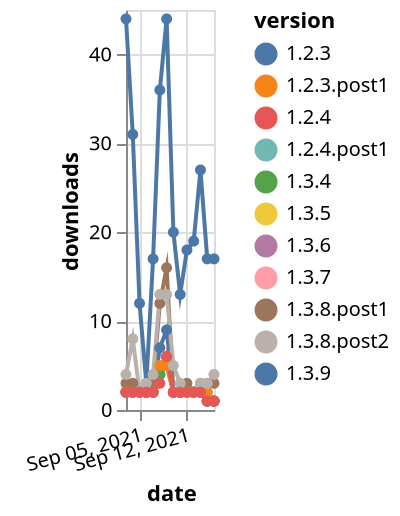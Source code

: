 {"$schema": "https://vega.github.io/schema/vega-lite/v5.json", "description": "A simple bar chart with embedded data.", "data": {"values": [{"date": "2021-09-03", "total": 1798, "delta": 2, "version": "1.3.6"}, {"date": "2021-09-04", "total": 1800, "delta": 2, "version": "1.3.6"}, {"date": "2021-09-05", "total": 1802, "delta": 2, "version": "1.3.6"}, {"date": "2021-09-06", "total": 1804, "delta": 2, "version": "1.3.6"}, {"date": "2021-09-07", "total": 1806, "delta": 2, "version": "1.3.6"}, {"date": "2021-09-08", "total": 1810, "delta": 4, "version": "1.3.6"}, {"date": "2021-09-09", "total": 1816, "delta": 6, "version": "1.3.6"}, {"date": "2021-09-10", "total": 1818, "delta": 2, "version": "1.3.6"}, {"date": "2021-09-11", "total": 1820, "delta": 2, "version": "1.3.6"}, {"date": "2021-09-12", "total": 1822, "delta": 2, "version": "1.3.6"}, {"date": "2021-09-13", "total": 1824, "delta": 2, "version": "1.3.6"}, {"date": "2021-09-14", "total": 1826, "delta": 2, "version": "1.3.6"}, {"date": "2021-09-15", "total": 1827, "delta": 1, "version": "1.3.6"}, {"date": "2021-09-16", "total": 1828, "delta": 1, "version": "1.3.6"}, {"date": "2021-09-03", "total": 414, "delta": 44, "version": "1.3.9"}, {"date": "2021-09-04", "total": 445, "delta": 31, "version": "1.3.9"}, {"date": "2021-09-05", "total": 457, "delta": 12, "version": "1.3.9"}, {"date": "2021-09-06", "total": 460, "delta": 3, "version": "1.3.9"}, {"date": "2021-09-07", "total": 477, "delta": 17, "version": "1.3.9"}, {"date": "2021-09-08", "total": 513, "delta": 36, "version": "1.3.9"}, {"date": "2021-09-09", "total": 557, "delta": 44, "version": "1.3.9"}, {"date": "2021-09-10", "total": 577, "delta": 20, "version": "1.3.9"}, {"date": "2021-09-11", "total": 590, "delta": 13, "version": "1.3.9"}, {"date": "2021-09-12", "total": 608, "delta": 18, "version": "1.3.9"}, {"date": "2021-09-13", "total": 627, "delta": 19, "version": "1.3.9"}, {"date": "2021-09-14", "total": 654, "delta": 27, "version": "1.3.9"}, {"date": "2021-09-15", "total": 671, "delta": 17, "version": "1.3.9"}, {"date": "2021-09-16", "total": 688, "delta": 17, "version": "1.3.9"}, {"date": "2021-09-03", "total": 1571, "delta": 2, "version": "1.3.5"}, {"date": "2021-09-04", "total": 1573, "delta": 2, "version": "1.3.5"}, {"date": "2021-09-05", "total": 1575, "delta": 2, "version": "1.3.5"}, {"date": "2021-09-06", "total": 1577, "delta": 2, "version": "1.3.5"}, {"date": "2021-09-07", "total": 1579, "delta": 2, "version": "1.3.5"}, {"date": "2021-09-08", "total": 1583, "delta": 4, "version": "1.3.5"}, {"date": "2021-09-09", "total": 1589, "delta": 6, "version": "1.3.5"}, {"date": "2021-09-10", "total": 1591, "delta": 2, "version": "1.3.5"}, {"date": "2021-09-11", "total": 1593, "delta": 2, "version": "1.3.5"}, {"date": "2021-09-12", "total": 1595, "delta": 2, "version": "1.3.5"}, {"date": "2021-09-13", "total": 1597, "delta": 2, "version": "1.3.5"}, {"date": "2021-09-14", "total": 1599, "delta": 2, "version": "1.3.5"}, {"date": "2021-09-15", "total": 1600, "delta": 1, "version": "1.3.5"}, {"date": "2021-09-16", "total": 1601, "delta": 1, "version": "1.3.5"}, {"date": "2021-09-03", "total": 1373, "delta": 2, "version": "1.3.7"}, {"date": "2021-09-04", "total": 1375, "delta": 2, "version": "1.3.7"}, {"date": "2021-09-05", "total": 1377, "delta": 2, "version": "1.3.7"}, {"date": "2021-09-06", "total": 1379, "delta": 2, "version": "1.3.7"}, {"date": "2021-09-07", "total": 1381, "delta": 2, "version": "1.3.7"}, {"date": "2021-09-08", "total": 1385, "delta": 4, "version": "1.3.7"}, {"date": "2021-09-09", "total": 1391, "delta": 6, "version": "1.3.7"}, {"date": "2021-09-10", "total": 1393, "delta": 2, "version": "1.3.7"}, {"date": "2021-09-11", "total": 1395, "delta": 2, "version": "1.3.7"}, {"date": "2021-09-12", "total": 1397, "delta": 2, "version": "1.3.7"}, {"date": "2021-09-13", "total": 1399, "delta": 2, "version": "1.3.7"}, {"date": "2021-09-14", "total": 1401, "delta": 2, "version": "1.3.7"}, {"date": "2021-09-15", "total": 1402, "delta": 1, "version": "1.3.7"}, {"date": "2021-09-16", "total": 1403, "delta": 1, "version": "1.3.7"}, {"date": "2021-09-03", "total": 2587, "delta": 2, "version": "1.2.4.post1"}, {"date": "2021-09-04", "total": 2589, "delta": 2, "version": "1.2.4.post1"}, {"date": "2021-09-05", "total": 2591, "delta": 2, "version": "1.2.4.post1"}, {"date": "2021-09-06", "total": 2593, "delta": 2, "version": "1.2.4.post1"}, {"date": "2021-09-07", "total": 2595, "delta": 2, "version": "1.2.4.post1"}, {"date": "2021-09-08", "total": 2600, "delta": 5, "version": "1.2.4.post1"}, {"date": "2021-09-09", "total": 2605, "delta": 5, "version": "1.2.4.post1"}, {"date": "2021-09-10", "total": 2607, "delta": 2, "version": "1.2.4.post1"}, {"date": "2021-09-11", "total": 2609, "delta": 2, "version": "1.2.4.post1"}, {"date": "2021-09-12", "total": 2611, "delta": 2, "version": "1.2.4.post1"}, {"date": "2021-09-13", "total": 2613, "delta": 2, "version": "1.2.4.post1"}, {"date": "2021-09-14", "total": 2615, "delta": 2, "version": "1.2.4.post1"}, {"date": "2021-09-15", "total": 2617, "delta": 2, "version": "1.2.4.post1"}, {"date": "2021-09-16", "total": 2618, "delta": 1, "version": "1.2.4.post1"}, {"date": "2021-09-03", "total": 2152, "delta": 2, "version": "1.3.4"}, {"date": "2021-09-04", "total": 2154, "delta": 2, "version": "1.3.4"}, {"date": "2021-09-05", "total": 2156, "delta": 2, "version": "1.3.4"}, {"date": "2021-09-06", "total": 2158, "delta": 2, "version": "1.3.4"}, {"date": "2021-09-07", "total": 2160, "delta": 2, "version": "1.3.4"}, {"date": "2021-09-08", "total": 2164, "delta": 4, "version": "1.3.4"}, {"date": "2021-09-09", "total": 2170, "delta": 6, "version": "1.3.4"}, {"date": "2021-09-10", "total": 2172, "delta": 2, "version": "1.3.4"}, {"date": "2021-09-11", "total": 2174, "delta": 2, "version": "1.3.4"}, {"date": "2021-09-12", "total": 2176, "delta": 2, "version": "1.3.4"}, {"date": "2021-09-13", "total": 2178, "delta": 2, "version": "1.3.4"}, {"date": "2021-09-14", "total": 2180, "delta": 2, "version": "1.3.4"}, {"date": "2021-09-15", "total": 2181, "delta": 1, "version": "1.3.4"}, {"date": "2021-09-16", "total": 2182, "delta": 1, "version": "1.3.4"}, {"date": "2021-09-03", "total": 4132, "delta": 2, "version": "1.2.3"}, {"date": "2021-09-04", "total": 4134, "delta": 2, "version": "1.2.3"}, {"date": "2021-09-05", "total": 4136, "delta": 2, "version": "1.2.3"}, {"date": "2021-09-06", "total": 4138, "delta": 2, "version": "1.2.3"}, {"date": "2021-09-07", "total": 4140, "delta": 2, "version": "1.2.3"}, {"date": "2021-09-08", "total": 4147, "delta": 7, "version": "1.2.3"}, {"date": "2021-09-09", "total": 4156, "delta": 9, "version": "1.2.3"}, {"date": "2021-09-10", "total": 4158, "delta": 2, "version": "1.2.3"}, {"date": "2021-09-11", "total": 4160, "delta": 2, "version": "1.2.3"}, {"date": "2021-09-12", "total": 4162, "delta": 2, "version": "1.2.3"}, {"date": "2021-09-13", "total": 4164, "delta": 2, "version": "1.2.3"}, {"date": "2021-09-14", "total": 4166, "delta": 2, "version": "1.2.3"}, {"date": "2021-09-15", "total": 4167, "delta": 1, "version": "1.2.3"}, {"date": "2021-09-16", "total": 4168, "delta": 1, "version": "1.2.3"}, {"date": "2021-09-03", "total": 3895, "delta": 3, "version": "1.3.8.post1"}, {"date": "2021-09-04", "total": 3898, "delta": 3, "version": "1.3.8.post1"}, {"date": "2021-09-05", "total": 3900, "delta": 2, "version": "1.3.8.post1"}, {"date": "2021-09-06", "total": 3902, "delta": 2, "version": "1.3.8.post1"}, {"date": "2021-09-07", "total": 3905, "delta": 3, "version": "1.3.8.post1"}, {"date": "2021-09-08", "total": 3917, "delta": 12, "version": "1.3.8.post1"}, {"date": "2021-09-09", "total": 3933, "delta": 16, "version": "1.3.8.post1"}, {"date": "2021-09-10", "total": 3935, "delta": 2, "version": "1.3.8.post1"}, {"date": "2021-09-11", "total": 3937, "delta": 2, "version": "1.3.8.post1"}, {"date": "2021-09-12", "total": 3940, "delta": 3, "version": "1.3.8.post1"}, {"date": "2021-09-13", "total": 3942, "delta": 2, "version": "1.3.8.post1"}, {"date": "2021-09-14", "total": 3945, "delta": 3, "version": "1.3.8.post1"}, {"date": "2021-09-15", "total": 3948, "delta": 3, "version": "1.3.8.post1"}, {"date": "2021-09-16", "total": 3951, "delta": 3, "version": "1.3.8.post1"}, {"date": "2021-09-03", "total": 3936, "delta": 2, "version": "1.2.3.post1"}, {"date": "2021-09-04", "total": 3938, "delta": 2, "version": "1.2.3.post1"}, {"date": "2021-09-05", "total": 3940, "delta": 2, "version": "1.2.3.post1"}, {"date": "2021-09-06", "total": 3942, "delta": 2, "version": "1.2.3.post1"}, {"date": "2021-09-07", "total": 3944, "delta": 2, "version": "1.2.3.post1"}, {"date": "2021-09-08", "total": 3949, "delta": 5, "version": "1.2.3.post1"}, {"date": "2021-09-09", "total": 3954, "delta": 5, "version": "1.2.3.post1"}, {"date": "2021-09-10", "total": 3956, "delta": 2, "version": "1.2.3.post1"}, {"date": "2021-09-11", "total": 3958, "delta": 2, "version": "1.2.3.post1"}, {"date": "2021-09-12", "total": 3960, "delta": 2, "version": "1.2.3.post1"}, {"date": "2021-09-13", "total": 3962, "delta": 2, "version": "1.2.3.post1"}, {"date": "2021-09-14", "total": 3964, "delta": 2, "version": "1.2.3.post1"}, {"date": "2021-09-15", "total": 3966, "delta": 2, "version": "1.2.3.post1"}, {"date": "2021-09-16", "total": 3967, "delta": 1, "version": "1.2.3.post1"}, {"date": "2021-09-03", "total": 4859, "delta": 4, "version": "1.3.8.post2"}, {"date": "2021-09-04", "total": 4867, "delta": 8, "version": "1.3.8.post2"}, {"date": "2021-09-05", "total": 4869, "delta": 2, "version": "1.3.8.post2"}, {"date": "2021-09-06", "total": 4872, "delta": 3, "version": "1.3.8.post2"}, {"date": "2021-09-07", "total": 4876, "delta": 4, "version": "1.3.8.post2"}, {"date": "2021-09-08", "total": 4889, "delta": 13, "version": "1.3.8.post2"}, {"date": "2021-09-09", "total": 4902, "delta": 13, "version": "1.3.8.post2"}, {"date": "2021-09-10", "total": 4907, "delta": 5, "version": "1.3.8.post2"}, {"date": "2021-09-11", "total": 4910, "delta": 3, "version": "1.3.8.post2"}, {"date": "2021-09-12", "total": 4912, "delta": 2, "version": "1.3.8.post2"}, {"date": "2021-09-13", "total": 4914, "delta": 2, "version": "1.3.8.post2"}, {"date": "2021-09-14", "total": 4917, "delta": 3, "version": "1.3.8.post2"}, {"date": "2021-09-15", "total": 4920, "delta": 3, "version": "1.3.8.post2"}, {"date": "2021-09-16", "total": 4924, "delta": 4, "version": "1.3.8.post2"}, {"date": "2021-09-03", "total": 2256, "delta": 2, "version": "1.2.4"}, {"date": "2021-09-04", "total": 2258, "delta": 2, "version": "1.2.4"}, {"date": "2021-09-05", "total": 2260, "delta": 2, "version": "1.2.4"}, {"date": "2021-09-06", "total": 2262, "delta": 2, "version": "1.2.4"}, {"date": "2021-09-07", "total": 2264, "delta": 2, "version": "1.2.4"}, {"date": "2021-09-08", "total": 2267, "delta": 3, "version": "1.2.4"}, {"date": "2021-09-09", "total": 2273, "delta": 6, "version": "1.2.4"}, {"date": "2021-09-10", "total": 2275, "delta": 2, "version": "1.2.4"}, {"date": "2021-09-11", "total": 2277, "delta": 2, "version": "1.2.4"}, {"date": "2021-09-12", "total": 2279, "delta": 2, "version": "1.2.4"}, {"date": "2021-09-13", "total": 2281, "delta": 2, "version": "1.2.4"}, {"date": "2021-09-14", "total": 2283, "delta": 2, "version": "1.2.4"}, {"date": "2021-09-15", "total": 2284, "delta": 1, "version": "1.2.4"}, {"date": "2021-09-16", "total": 2285, "delta": 1, "version": "1.2.4"}]}, "width": "container", "mark": {"type": "line", "point": {"filled": true}}, "encoding": {"x": {"field": "date", "type": "temporal", "timeUnit": "yearmonthdate", "title": "date", "axis": {"labelAngle": -15}}, "y": {"field": "delta", "type": "quantitative", "title": "downloads"}, "color": {"field": "version", "type": "nominal"}, "tooltip": {"field": "delta"}}}